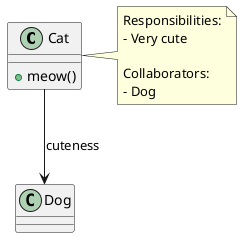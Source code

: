 @startuml inline_umlgraph_1.svg
class Cat {
  + meow()
}

Cat --> Dog : cuteness

note right of Cat
Responsibilities:
- Very cute

Collaborators:
- Dog
end note
@enduml
@startuml inline_umlgraph_2.svg
class Dog {
  + woof()
}

Dog --> Cat : fluffiness

note right of Dog
Responsibilities:
- Very fluffy

Collaborators:
- Cat
end note
@enduml
@startuml inline_umlgraph_3.svg
class Owner {
}
@enduml
